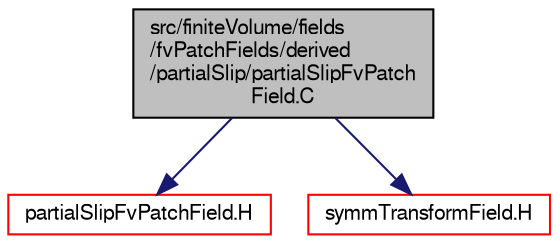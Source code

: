 digraph "src/finiteVolume/fields/fvPatchFields/derived/partialSlip/partialSlipFvPatchField.C"
{
  bgcolor="transparent";
  edge [fontname="FreeSans",fontsize="10",labelfontname="FreeSans",labelfontsize="10"];
  node [fontname="FreeSans",fontsize="10",shape=record];
  Node0 [label="src/finiteVolume/fields\l/fvPatchFields/derived\l/partialSlip/partialSlipFvPatch\lField.C",height=0.2,width=0.4,color="black", fillcolor="grey75", style="filled", fontcolor="black"];
  Node0 -> Node1 [color="midnightblue",fontsize="10",style="solid",fontname="FreeSans"];
  Node1 [label="partialSlipFvPatchField.H",height=0.2,width=0.4,color="red",URL="$a02147.html"];
  Node0 -> Node189 [color="midnightblue",fontsize="10",style="solid",fontname="FreeSans"];
  Node189 [label="symmTransformField.H",height=0.2,width=0.4,color="red",URL="$a09710.html"];
}
